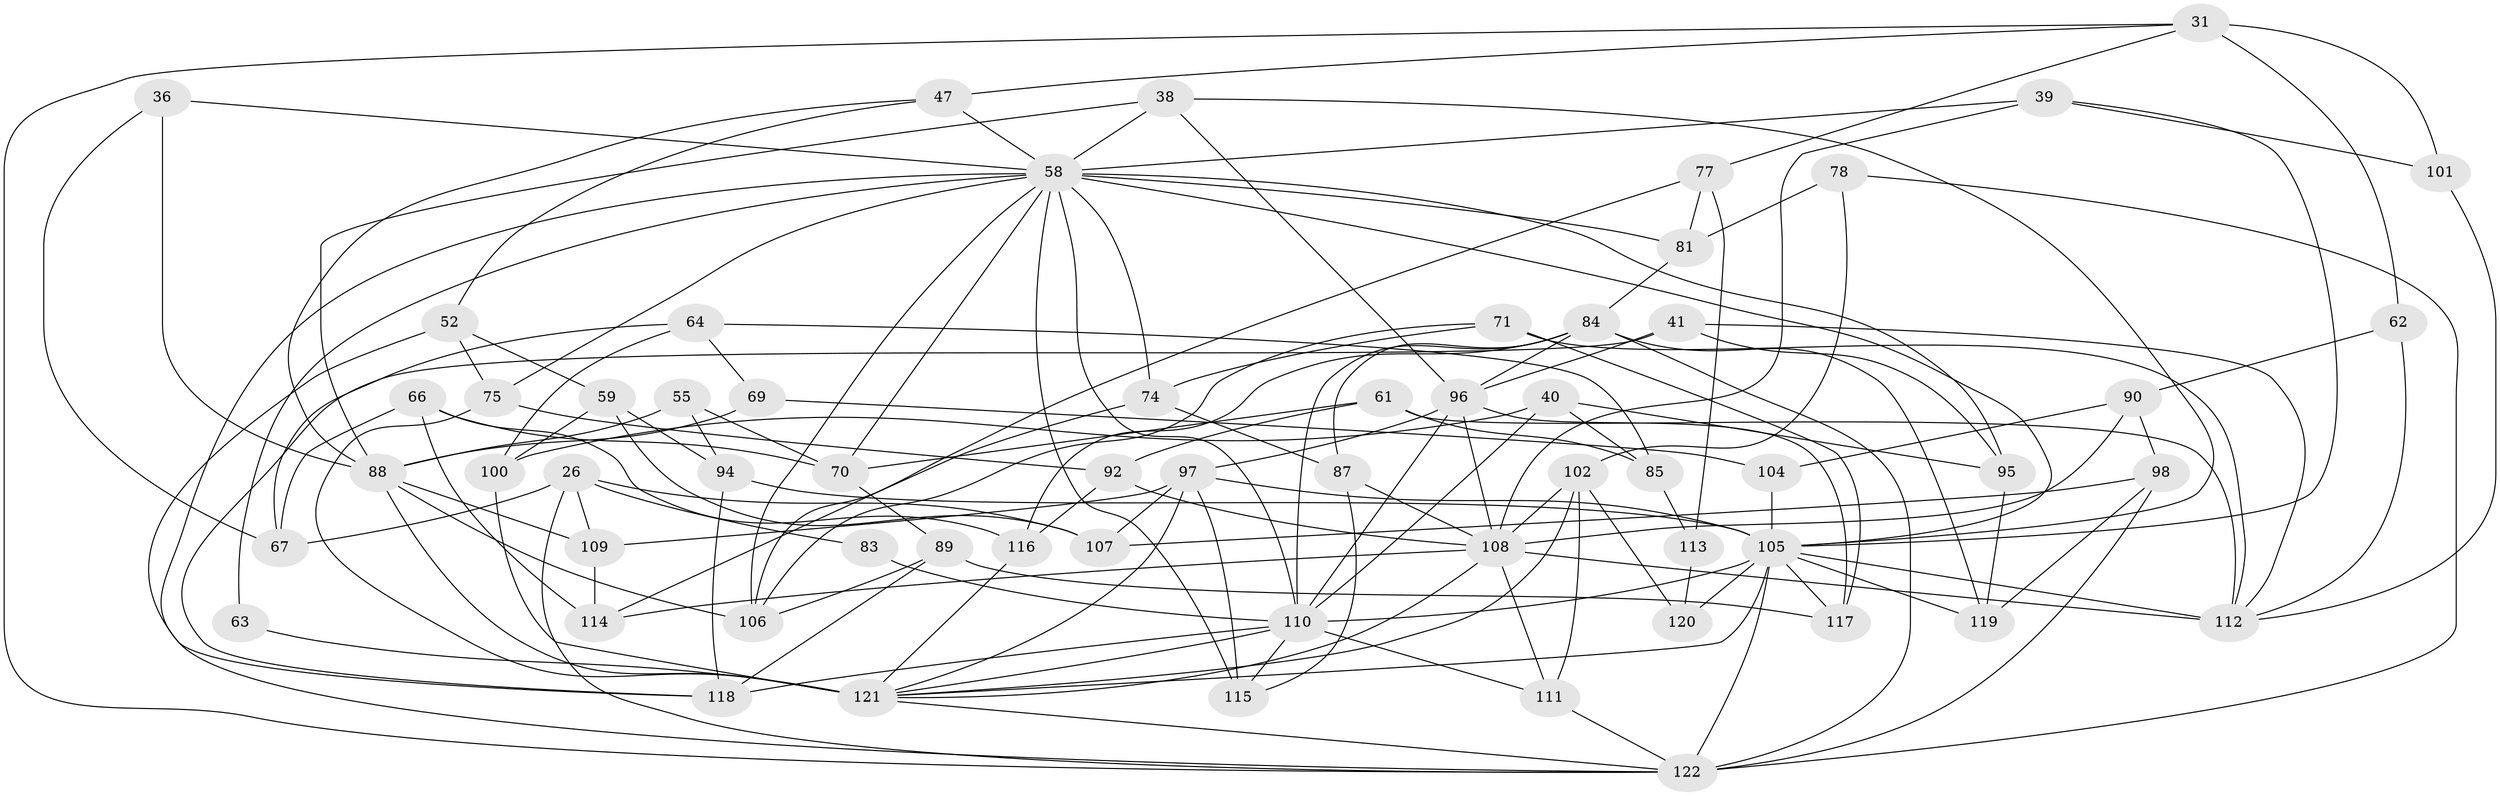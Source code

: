 // original degree distribution, {4: 1.0}
// Generated by graph-tools (version 1.1) at 2025/59/03/09/25 04:59:00]
// undirected, 61 vertices, 148 edges
graph export_dot {
graph [start="1"]
  node [color=gray90,style=filled];
  26 [super="+8"];
  31 [super="+29"];
  36;
  38;
  39;
  40;
  41;
  47;
  52;
  55;
  58 [super="+56"];
  59;
  61;
  62;
  63;
  64;
  66;
  67;
  69;
  70 [super="+24"];
  71;
  74;
  75;
  77;
  78;
  81 [super="+21"];
  83;
  84 [super="+80"];
  85;
  87;
  88 [super="+28+76+73"];
  89;
  90 [super="+68"];
  92;
  94;
  95;
  96 [super="+32+34+86"];
  97 [super="+33"];
  98;
  100;
  101;
  102 [super="+93"];
  104;
  105 [super="+14+45+65+103"];
  106 [super="+50"];
  107;
  108 [super="+9+22+57"];
  109;
  110 [super="+99"];
  111;
  112 [super="+17+51"];
  113;
  114;
  115 [super="+44+53"];
  116;
  117;
  118 [super="+19"];
  119;
  120 [super="+82"];
  121 [super="+16+46+72"];
  122 [super="+79"];
  26 -- 107;
  26 -- 67;
  26 -- 83 [weight=2];
  26 -- 109;
  26 -- 122;
  31 -- 101 [weight=2];
  31 -- 62;
  31 -- 77;
  31 -- 47;
  31 -- 122;
  36 -- 67;
  36 -- 88 [weight=2];
  36 -- 58;
  38 -- 96;
  38 -- 105;
  38 -- 88;
  38 -- 58;
  39 -- 101;
  39 -- 108;
  39 -- 105;
  39 -- 58;
  40 -- 95;
  40 -- 100;
  40 -- 85;
  40 -- 110;
  41 -- 95;
  41 -- 118;
  41 -- 112;
  41 -- 96;
  47 -- 88;
  47 -- 52;
  47 -- 58;
  52 -- 122;
  52 -- 59;
  52 -- 75;
  55 -- 94;
  55 -- 70 [weight=2];
  55 -- 88;
  58 -- 95;
  58 -- 106 [weight=2];
  58 -- 115 [weight=3];
  58 -- 70;
  58 -- 105;
  58 -- 74;
  58 -- 75;
  58 -- 110;
  58 -- 81;
  58 -- 118;
  58 -- 63;
  59 -- 100;
  59 -- 94;
  59 -- 107;
  61 -- 92;
  61 -- 85;
  61 -- 70;
  61 -- 112;
  62 -- 90 [weight=2];
  62 -- 112;
  63 -- 121 [weight=3];
  64 -- 69;
  64 -- 100;
  64 -- 85;
  64 -- 67;
  66 -- 114;
  66 -- 116;
  66 -- 67;
  66 -- 70;
  69 -- 104;
  69 -- 88 [weight=2];
  70 -- 89;
  71 -- 74;
  71 -- 106;
  71 -- 112;
  71 -- 117;
  74 -- 114;
  74 -- 87;
  75 -- 92;
  75 -- 121;
  77 -- 81;
  77 -- 113;
  77 -- 106;
  78 -- 81 [weight=2];
  78 -- 102;
  78 -- 122;
  81 -- 84 [weight=2];
  83 -- 110 [weight=2];
  84 -- 119;
  84 -- 87;
  84 -- 96;
  84 -- 116;
  84 -- 122 [weight=2];
  84 -- 110 [weight=2];
  85 -- 113;
  87 -- 108;
  87 -- 115;
  88 -- 121 [weight=5];
  88 -- 109;
  88 -- 106;
  89 -- 106;
  89 -- 117;
  89 -- 118;
  90 -- 104 [weight=2];
  90 -- 98;
  90 -- 108;
  92 -- 116;
  92 -- 108;
  94 -- 105;
  94 -- 118;
  95 -- 119;
  96 -- 117;
  96 -- 110 [weight=2];
  96 -- 97 [weight=2];
  96 -- 108 [weight=2];
  97 -- 107;
  97 -- 115 [weight=2];
  97 -- 121;
  97 -- 105;
  97 -- 109;
  98 -- 119;
  98 -- 107;
  98 -- 122;
  100 -- 121;
  101 -- 112;
  102 -- 121 [weight=2];
  102 -- 120;
  102 -- 111;
  102 -- 108;
  104 -- 105;
  105 -- 112;
  105 -- 117;
  105 -- 119;
  105 -- 120 [weight=3];
  105 -- 122;
  105 -- 121;
  105 -- 110 [weight=2];
  108 -- 114;
  108 -- 111;
  108 -- 121;
  108 -- 112 [weight=2];
  109 -- 114;
  110 -- 121 [weight=3];
  110 -- 111;
  110 -- 118 [weight=2];
  110 -- 115 [weight=2];
  111 -- 122;
  113 -- 120 [weight=2];
  116 -- 121;
  121 -- 122;
}
